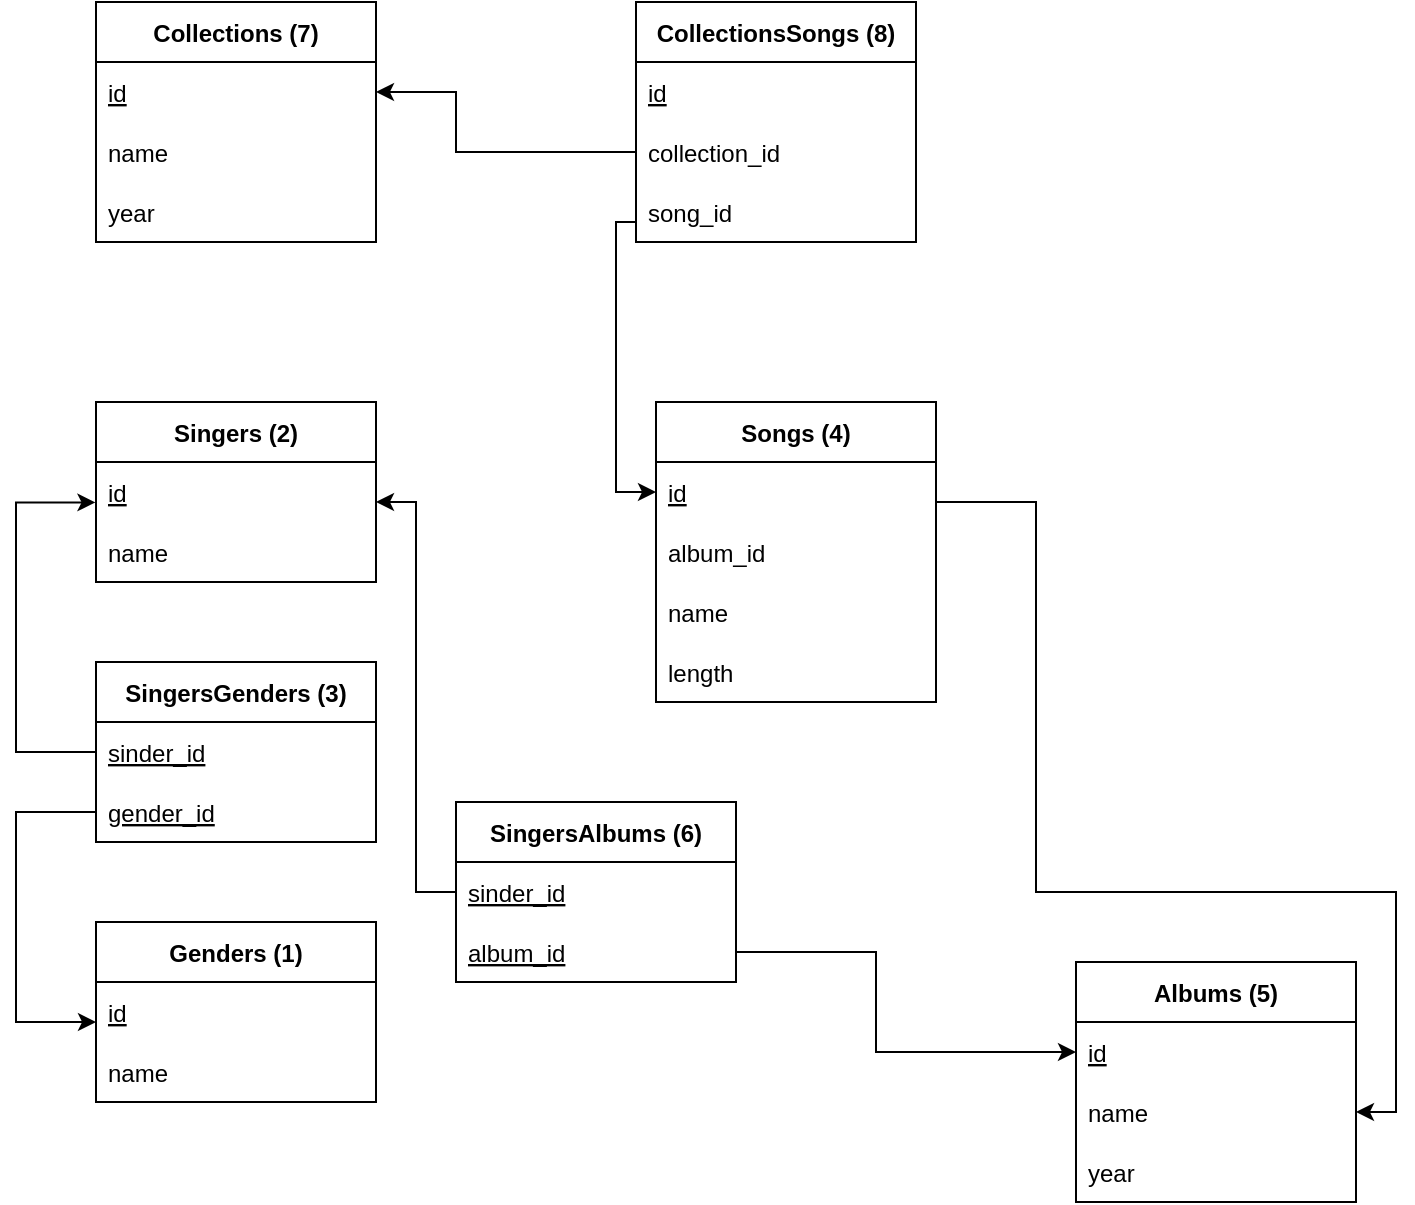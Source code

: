 <mxfile version="15.9.6" type="device"><diagram id="PKQ9DA3fJWZZ1xlcqoAM" name="Page-1"><mxGraphModel dx="1070" dy="594" grid="1" gridSize="10" guides="1" tooltips="1" connect="1" arrows="1" fold="1" page="1" pageScale="1" pageWidth="827" pageHeight="1169" background="#ffffff" math="0" shadow="0"><root><mxCell id="0"/><mxCell id="1" parent="0"/><mxCell id="Tmku4NTVN-vOvjJifDed-5" value="Albums (5)" style="swimlane;fontStyle=1;childLayout=stackLayout;horizontal=1;startSize=30;horizontalStack=0;resizeParent=1;resizeParentMax=0;resizeLast=0;collapsible=1;marginBottom=0;" parent="1" vertex="1"><mxGeometry x="570" y="520" width="140" height="120" as="geometry"><mxRectangle x="340" y="240" width="80" height="30" as="alternateBounds"/></mxGeometry></mxCell><mxCell id="Tmku4NTVN-vOvjJifDed-6" value="id" style="text;strokeColor=none;fillColor=none;align=left;verticalAlign=middle;spacingLeft=4;spacingRight=4;overflow=hidden;points=[[0,0.5],[1,0.5]];portConstraint=eastwest;rotatable=0;fontStyle=4" parent="Tmku4NTVN-vOvjJifDed-5" vertex="1"><mxGeometry y="30" width="140" height="30" as="geometry"/></mxCell><mxCell id="Tmku4NTVN-vOvjJifDed-17" value="name" style="text;strokeColor=none;fillColor=none;align=left;verticalAlign=middle;spacingLeft=4;spacingRight=4;overflow=hidden;points=[[0,0.5],[1,0.5]];portConstraint=eastwest;rotatable=0;" parent="Tmku4NTVN-vOvjJifDed-5" vertex="1"><mxGeometry y="60" width="140" height="30" as="geometry"/></mxCell><mxCell id="Tmku4NTVN-vOvjJifDed-8" value="year" style="text;strokeColor=none;fillColor=none;align=left;verticalAlign=middle;spacingLeft=4;spacingRight=4;overflow=hidden;points=[[0,0.5],[1,0.5]];portConstraint=eastwest;rotatable=0;" parent="Tmku4NTVN-vOvjJifDed-5" vertex="1"><mxGeometry y="90" width="140" height="30" as="geometry"/></mxCell><mxCell id="Tmku4NTVN-vOvjJifDed-9" value="Singers (2)" style="swimlane;fontStyle=1;childLayout=stackLayout;horizontal=1;startSize=30;horizontalStack=0;resizeParent=1;resizeParentMax=0;resizeLast=0;collapsible=1;marginBottom=0;" parent="1" vertex="1"><mxGeometry x="80" y="240" width="140" height="90" as="geometry"/></mxCell><mxCell id="Tmku4NTVN-vOvjJifDed-10" value="id" style="text;strokeColor=none;fillColor=none;align=left;verticalAlign=middle;spacingLeft=4;spacingRight=4;overflow=hidden;points=[[0,0.5],[1,0.5]];portConstraint=eastwest;rotatable=0;fontStyle=4" parent="Tmku4NTVN-vOvjJifDed-9" vertex="1"><mxGeometry y="30" width="140" height="30" as="geometry"/></mxCell><mxCell id="Tmku4NTVN-vOvjJifDed-11" value="name" style="text;align=left;verticalAlign=middle;spacingLeft=4;spacingRight=4;overflow=hidden;points=[[0,0.5],[1,0.5]];portConstraint=eastwest;rotatable=0;" parent="Tmku4NTVN-vOvjJifDed-9" vertex="1"><mxGeometry y="60" width="140" height="30" as="geometry"/></mxCell><mxCell id="Tmku4NTVN-vOvjJifDed-26" value="Songs (4)" style="swimlane;fontStyle=1;childLayout=stackLayout;horizontal=1;startSize=30;horizontalStack=0;resizeParent=1;resizeParentMax=0;resizeLast=0;collapsible=1;marginBottom=0;" parent="1" vertex="1"><mxGeometry x="360" y="240" width="140" height="150" as="geometry"><mxRectangle x="340" y="240" width="80" height="30" as="alternateBounds"/></mxGeometry></mxCell><mxCell id="Tmku4NTVN-vOvjJifDed-27" value="id" style="text;strokeColor=none;fillColor=none;align=left;verticalAlign=middle;spacingLeft=4;spacingRight=4;overflow=hidden;points=[[0,0.5],[1,0.5]];portConstraint=eastwest;rotatable=0;opacity=0;fontStyle=4" parent="Tmku4NTVN-vOvjJifDed-26" vertex="1"><mxGeometry y="30" width="140" height="30" as="geometry"/></mxCell><mxCell id="Tmku4NTVN-vOvjJifDed-28" value="album_id" style="text;strokeColor=none;fillColor=none;align=left;verticalAlign=middle;spacingLeft=4;spacingRight=4;overflow=hidden;points=[[0,0.5],[1,0.5]];portConstraint=eastwest;rotatable=0;opacity=0;" parent="Tmku4NTVN-vOvjJifDed-26" vertex="1"><mxGeometry y="60" width="140" height="30" as="geometry"/></mxCell><mxCell id="Tmku4NTVN-vOvjJifDed-29" value="name" style="text;strokeColor=none;fillColor=none;align=left;verticalAlign=middle;spacingLeft=4;spacingRight=4;overflow=hidden;points=[[0,0.5],[1,0.5]];portConstraint=eastwest;rotatable=0;" parent="Tmku4NTVN-vOvjJifDed-26" vertex="1"><mxGeometry y="90" width="140" height="30" as="geometry"/></mxCell><mxCell id="Tmku4NTVN-vOvjJifDed-30" value="length" style="text;strokeColor=none;fillColor=#FFFFFF;align=left;verticalAlign=middle;spacingLeft=4;spacingRight=4;overflow=hidden;points=[[0,0.5],[1,0.5]];portConstraint=eastwest;rotatable=0;opacity=0;" parent="Tmku4NTVN-vOvjJifDed-26" vertex="1"><mxGeometry y="120" width="140" height="30" as="geometry"/></mxCell><mxCell id="jDcy1Du6pcmRhsrV8c5H-1" value="Genders (1)" style="swimlane;fontStyle=1;childLayout=stackLayout;horizontal=1;startSize=30;horizontalStack=0;resizeParent=1;resizeParentMax=0;resizeLast=0;collapsible=1;marginBottom=0;" parent="1" vertex="1"><mxGeometry x="80" y="500" width="140" height="90" as="geometry"/></mxCell><mxCell id="jDcy1Du6pcmRhsrV8c5H-2" value="id" style="text;strokeColor=none;fillColor=none;align=left;verticalAlign=middle;spacingLeft=4;spacingRight=4;overflow=hidden;points=[[0,0.5],[1,0.5]];portConstraint=eastwest;rotatable=0;fontStyle=4" parent="jDcy1Du6pcmRhsrV8c5H-1" vertex="1"><mxGeometry y="30" width="140" height="30" as="geometry"/></mxCell><mxCell id="jDcy1Du6pcmRhsrV8c5H-3" value="name" style="text;align=left;verticalAlign=middle;spacingLeft=4;spacingRight=4;overflow=hidden;points=[[0,0.5],[1,0.5]];portConstraint=eastwest;rotatable=0;" parent="jDcy1Du6pcmRhsrV8c5H-1" vertex="1"><mxGeometry y="60" width="140" height="30" as="geometry"/></mxCell><mxCell id="jDcy1Du6pcmRhsrV8c5H-4" value="SingersGenders (3)" style="swimlane;fontStyle=1;childLayout=stackLayout;horizontal=1;startSize=30;horizontalStack=0;resizeParent=1;resizeParentMax=0;resizeLast=0;collapsible=1;marginBottom=0;" parent="1" vertex="1"><mxGeometry x="80" y="370" width="140" height="90" as="geometry"/></mxCell><mxCell id="jDcy1Du6pcmRhsrV8c5H-5" value="sinder_id" style="text;strokeColor=none;fillColor=none;align=left;verticalAlign=middle;spacingLeft=4;spacingRight=4;overflow=hidden;points=[[0,0.5],[1,0.5]];portConstraint=eastwest;rotatable=0;fontStyle=4" parent="jDcy1Du6pcmRhsrV8c5H-4" vertex="1"><mxGeometry y="30" width="140" height="30" as="geometry"/></mxCell><mxCell id="jDcy1Du6pcmRhsrV8c5H-6" value="gender_id" style="text;align=left;verticalAlign=middle;spacingLeft=4;spacingRight=4;overflow=hidden;points=[[0,0.5],[1,0.5]];portConstraint=eastwest;rotatable=0;fontStyle=4" parent="jDcy1Du6pcmRhsrV8c5H-4" vertex="1"><mxGeometry y="60" width="140" height="30" as="geometry"/></mxCell><mxCell id="jDcy1Du6pcmRhsrV8c5H-9" style="edgeStyle=orthogonalEdgeStyle;rounded=0;orthogonalLoop=1;jettySize=auto;html=1;entryX=0;entryY=0.5;entryDx=0;entryDy=0;exitX=0;exitY=0.5;exitDx=0;exitDy=0;" parent="jDcy1Du6pcmRhsrV8c5H-4" source="jDcy1Du6pcmRhsrV8c5H-6" edge="1"><mxGeometry relative="1" as="geometry"><mxPoint x="-120" y="150" as="sourcePoint"/><mxPoint y="180" as="targetPoint"/><Array as="points"><mxPoint x="-40" y="75"/><mxPoint x="-40" y="180"/></Array></mxGeometry></mxCell><mxCell id="jDcy1Du6pcmRhsrV8c5H-16" value="SingersAlbums (6)" style="swimlane;fontStyle=1;childLayout=stackLayout;horizontal=1;startSize=30;horizontalStack=0;resizeParent=1;resizeParentMax=0;resizeLast=0;collapsible=1;marginBottom=0;" parent="1" vertex="1"><mxGeometry x="260" y="440" width="140" height="90" as="geometry"/></mxCell><mxCell id="jDcy1Du6pcmRhsrV8c5H-17" value="sinder_id" style="text;strokeColor=none;fillColor=none;align=left;verticalAlign=middle;spacingLeft=4;spacingRight=4;overflow=hidden;points=[[0,0.5],[1,0.5]];portConstraint=eastwest;rotatable=0;fontStyle=4" parent="jDcy1Du6pcmRhsrV8c5H-16" vertex="1"><mxGeometry y="30" width="140" height="30" as="geometry"/></mxCell><mxCell id="jDcy1Du6pcmRhsrV8c5H-18" value="album_id" style="text;align=left;verticalAlign=middle;spacingLeft=4;spacingRight=4;overflow=hidden;points=[[0,0.5],[1,0.5]];portConstraint=eastwest;rotatable=0;fontStyle=4" parent="jDcy1Du6pcmRhsrV8c5H-16" vertex="1"><mxGeometry y="60" width="140" height="30" as="geometry"/></mxCell><mxCell id="jDcy1Du6pcmRhsrV8c5H-20" style="edgeStyle=orthogonalEdgeStyle;rounded=0;orthogonalLoop=1;jettySize=auto;html=1;" parent="1" source="jDcy1Du6pcmRhsrV8c5H-16" edge="1"><mxGeometry relative="1" as="geometry"><mxPoint x="220" y="290" as="targetPoint"/><Array as="points"><mxPoint x="240" y="485"/><mxPoint x="240" y="290"/></Array></mxGeometry></mxCell><mxCell id="jDcy1Du6pcmRhsrV8c5H-22" value="Collections (7)" style="swimlane;fontStyle=1;childLayout=stackLayout;horizontal=1;startSize=30;horizontalStack=0;resizeParent=1;resizeParentMax=0;resizeLast=0;collapsible=1;marginBottom=0;" parent="1" vertex="1"><mxGeometry x="80" y="40" width="140" height="120" as="geometry"><mxRectangle x="340" y="240" width="80" height="30" as="alternateBounds"/></mxGeometry></mxCell><mxCell id="jDcy1Du6pcmRhsrV8c5H-23" value="id" style="text;strokeColor=none;fillColor=none;align=left;verticalAlign=middle;spacingLeft=4;spacingRight=4;overflow=hidden;points=[[0,0.5],[1,0.5]];portConstraint=eastwest;rotatable=0;opacity=0;fontStyle=4" parent="jDcy1Du6pcmRhsrV8c5H-22" vertex="1"><mxGeometry y="30" width="140" height="30" as="geometry"/></mxCell><mxCell id="jDcy1Du6pcmRhsrV8c5H-25" value="name" style="text;strokeColor=none;fillColor=none;align=left;verticalAlign=middle;spacingLeft=4;spacingRight=4;overflow=hidden;points=[[0,0.5],[1,0.5]];portConstraint=eastwest;rotatable=0;" parent="jDcy1Du6pcmRhsrV8c5H-22" vertex="1"><mxGeometry y="60" width="140" height="30" as="geometry"/></mxCell><mxCell id="jDcy1Du6pcmRhsrV8c5H-26" value="year" style="text;strokeColor=none;fillColor=#FFFFFF;align=left;verticalAlign=middle;spacingLeft=4;spacingRight=4;overflow=hidden;points=[[0,0.5],[1,0.5]];portConstraint=eastwest;rotatable=0;opacity=0;" parent="jDcy1Du6pcmRhsrV8c5H-22" vertex="1"><mxGeometry y="90" width="140" height="30" as="geometry"/></mxCell><mxCell id="jDcy1Du6pcmRhsrV8c5H-10" style="edgeStyle=orthogonalEdgeStyle;rounded=0;orthogonalLoop=1;jettySize=auto;html=1;entryX=-0.002;entryY=0.673;entryDx=0;entryDy=0;exitX=0;exitY=0.5;exitDx=0;exitDy=0;entryPerimeter=0;" parent="1" source="jDcy1Du6pcmRhsrV8c5H-5" target="Tmku4NTVN-vOvjJifDed-10" edge="1"><mxGeometry relative="1" as="geometry"><mxPoint x="60" y="395" as="sourcePoint"/><mxPoint x="60" y="290" as="targetPoint"/><Array as="points"><mxPoint x="40" y="415"/><mxPoint x="40" y="290"/></Array></mxGeometry></mxCell><mxCell id="Tmku4NTVN-vOvjJifDed-32" style="edgeStyle=orthogonalEdgeStyle;rounded=0;orthogonalLoop=1;jettySize=auto;html=1;exitX=1;exitY=0.5;exitDx=0;exitDy=0;entryX=0;entryY=0.5;entryDx=0;entryDy=0;" parent="1" source="jDcy1Du6pcmRhsrV8c5H-18" target="Tmku4NTVN-vOvjJifDed-6" edge="1"><mxGeometry relative="1" as="geometry"><mxPoint x="370" y="590" as="sourcePoint"/><Array as="points"><mxPoint x="470" y="515"/><mxPoint x="470" y="565"/></Array></mxGeometry></mxCell><mxCell id="jDcy1Du6pcmRhsrV8c5H-32" style="edgeStyle=orthogonalEdgeStyle;rounded=0;orthogonalLoop=1;jettySize=auto;html=1;entryX=0;entryY=0.5;entryDx=0;entryDy=0;" parent="1" source="jDcy1Du6pcmRhsrV8c5H-27" target="Tmku4NTVN-vOvjJifDed-27" edge="1"><mxGeometry relative="1" as="geometry"><Array as="points"><mxPoint x="340" y="150"/><mxPoint x="340" y="285"/></Array></mxGeometry></mxCell><mxCell id="jDcy1Du6pcmRhsrV8c5H-27" value="CollectionsSongs (8)" style="swimlane;fontStyle=1;childLayout=stackLayout;horizontal=1;startSize=30;horizontalStack=0;resizeParent=1;resizeParentMax=0;resizeLast=0;collapsible=1;marginBottom=0;" parent="1" vertex="1"><mxGeometry x="350" y="40" width="140" height="120" as="geometry"/></mxCell><mxCell id="jDcy1Du6pcmRhsrV8c5H-28" value="id" style="text;strokeColor=none;fillColor=none;align=left;verticalAlign=middle;spacingLeft=4;spacingRight=4;overflow=hidden;points=[[0,0.5],[1,0.5]];portConstraint=eastwest;rotatable=0;fontStyle=4" parent="jDcy1Du6pcmRhsrV8c5H-27" vertex="1"><mxGeometry y="30" width="140" height="30" as="geometry"/></mxCell><mxCell id="jDcy1Du6pcmRhsrV8c5H-29" value="collection_id" style="text;align=left;verticalAlign=middle;spacingLeft=4;spacingRight=4;overflow=hidden;points=[[0,0.5],[1,0.5]];portConstraint=eastwest;rotatable=0;fontStyle=0" parent="jDcy1Du6pcmRhsrV8c5H-27" vertex="1"><mxGeometry y="60" width="140" height="30" as="geometry"/></mxCell><mxCell id="jDcy1Du6pcmRhsrV8c5H-31" value="song_id" style="text;strokeColor=none;fillColor=none;align=left;verticalAlign=middle;spacingLeft=4;spacingRight=4;overflow=hidden;points=[[0,0.5],[1,0.5]];portConstraint=eastwest;rotatable=0;fontStyle=0" parent="jDcy1Du6pcmRhsrV8c5H-27" vertex="1"><mxGeometry y="90" width="140" height="30" as="geometry"/></mxCell><mxCell id="jDcy1Du6pcmRhsrV8c5H-30" style="edgeStyle=orthogonalEdgeStyle;rounded=0;orthogonalLoop=1;jettySize=auto;html=1;exitX=0;exitY=0.5;exitDx=0;exitDy=0;entryX=1;entryY=0.5;entryDx=0;entryDy=0;" parent="1" source="jDcy1Du6pcmRhsrV8c5H-29" target="jDcy1Du6pcmRhsrV8c5H-23" edge="1"><mxGeometry relative="1" as="geometry"><mxPoint x="230" y="190" as="sourcePoint"/><mxPoint x="260" y="80" as="targetPoint"/><Array as="points"><mxPoint x="260" y="115"/><mxPoint x="260" y="85"/></Array></mxGeometry></mxCell><mxCell id="jDcy1Du6pcmRhsrV8c5H-21" style="edgeStyle=orthogonalEdgeStyle;rounded=0;orthogonalLoop=1;jettySize=auto;html=1;" parent="1" source="Tmku4NTVN-vOvjJifDed-26" edge="1"><mxGeometry relative="1" as="geometry"><Array as="points"><mxPoint x="550" y="290"/><mxPoint x="550" y="485"/><mxPoint x="730" y="485"/><mxPoint x="730" y="595"/></Array><mxPoint x="710" y="595" as="targetPoint"/></mxGeometry></mxCell></root></mxGraphModel></diagram></mxfile>